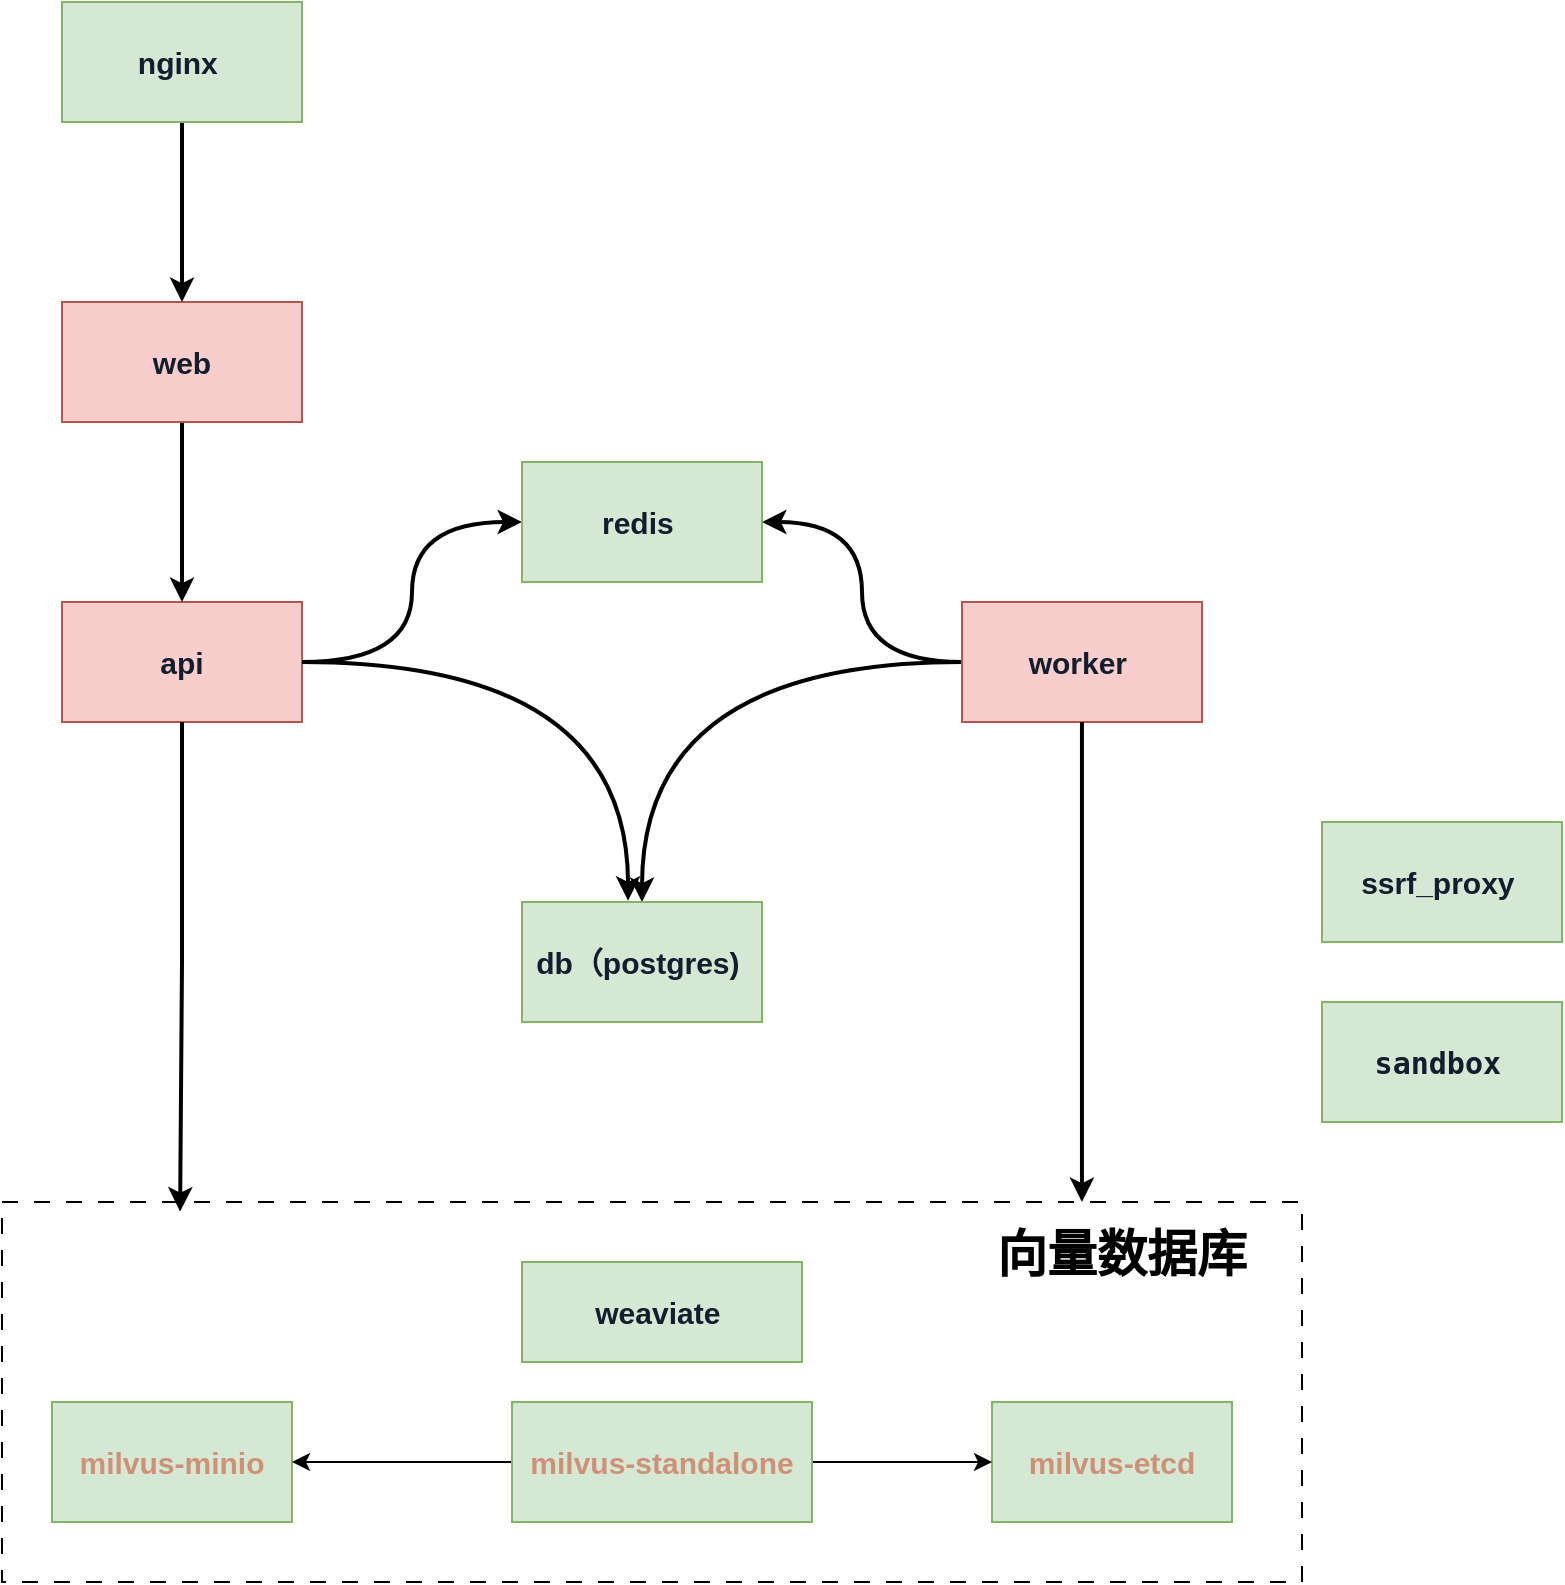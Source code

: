 <mxfile version="26.0.16">
  <diagram name="部署图" id="ckwd7PbONQP2WXn0G9DW">
    <mxGraphModel dx="1134" dy="600" grid="1" gridSize="10" guides="1" tooltips="1" connect="1" arrows="1" fold="1" page="1" pageScale="1" pageWidth="827" pageHeight="1169" math="0" shadow="0">
      <root>
        <mxCell id="0" />
        <mxCell id="1" parent="0" />
        <mxCell id="HRHbyh5pS_ueCrwvyL01-2" value="" style="rounded=0;whiteSpace=wrap;html=1;fillColor=none;dashed=1;dashPattern=8 8;fontStyle=1" vertex="1" parent="1">
          <mxGeometry x="24" y="660" width="650" height="190" as="geometry" />
        </mxCell>
        <mxCell id="poh_Y1PGnXqLrGlGe4Tp-27" style="edgeStyle=orthogonalEdgeStyle;curved=1;rounded=0;orthogonalLoop=1;jettySize=auto;html=1;entryX=0;entryY=0.5;entryDx=0;entryDy=0;strokeWidth=2;fontStyle=1" parent="1" source="poh_Y1PGnXqLrGlGe4Tp-1" target="poh_Y1PGnXqLrGlGe4Tp-6" edge="1">
          <mxGeometry relative="1" as="geometry" />
        </mxCell>
        <mxCell id="poh_Y1PGnXqLrGlGe4Tp-1" value="&lt;span style=&quot;color: rgb(20, 29, 46); text-align: start; white-space-collapse: preserve;&quot;&gt;api&lt;/span&gt;" style="rounded=0;whiteSpace=wrap;html=1;fontSize=15;fontFamily=Helvetica;labelBackgroundColor=none;fillColor=#f8cecc;strokeColor=#b85450;fontStyle=1" parent="1" vertex="1">
          <mxGeometry x="54" y="360" width="120" height="60" as="geometry" />
        </mxCell>
        <mxCell id="poh_Y1PGnXqLrGlGe4Tp-28" style="edgeStyle=orthogonalEdgeStyle;curved=1;rounded=0;orthogonalLoop=1;jettySize=auto;html=1;entryX=1;entryY=0.5;entryDx=0;entryDy=0;strokeWidth=2;fontStyle=1" parent="1" source="poh_Y1PGnXqLrGlGe4Tp-2" target="poh_Y1PGnXqLrGlGe4Tp-6" edge="1">
          <mxGeometry relative="1" as="geometry" />
        </mxCell>
        <mxCell id="poh_Y1PGnXqLrGlGe4Tp-30" style="edgeStyle=orthogonalEdgeStyle;curved=1;rounded=0;orthogonalLoop=1;jettySize=auto;html=1;entryX=0.5;entryY=0;entryDx=0;entryDy=0;strokeWidth=2;fontStyle=1" parent="1" source="poh_Y1PGnXqLrGlGe4Tp-2" target="poh_Y1PGnXqLrGlGe4Tp-5" edge="1">
          <mxGeometry relative="1" as="geometry" />
        </mxCell>
        <mxCell id="poh_Y1PGnXqLrGlGe4Tp-2" value="&lt;span style=&quot;color: rgb(20, 29, 46); text-align: start; white-space-collapse: preserve;&quot;&gt;worker &lt;/span&gt;" style="rounded=0;whiteSpace=wrap;html=1;fontSize=15;fontFamily=Helvetica;labelBackgroundColor=none;fillColor=#f8cecc;strokeColor=#b85450;fontStyle=1" parent="1" vertex="1">
          <mxGeometry x="504" y="360" width="120" height="60" as="geometry" />
        </mxCell>
        <mxCell id="poh_Y1PGnXqLrGlGe4Tp-20" style="edgeStyle=orthogonalEdgeStyle;curved=1;rounded=0;orthogonalLoop=1;jettySize=auto;html=1;strokeWidth=2;fontStyle=1" parent="1" source="poh_Y1PGnXqLrGlGe4Tp-3" target="poh_Y1PGnXqLrGlGe4Tp-1" edge="1">
          <mxGeometry relative="1" as="geometry" />
        </mxCell>
        <mxCell id="poh_Y1PGnXqLrGlGe4Tp-3" value="&lt;span style=&quot;color: rgb(20, 29, 46); text-align: start; white-space-collapse: preserve;&quot;&gt;web&lt;/span&gt;" style="rounded=0;whiteSpace=wrap;html=1;fontSize=15;fontFamily=Helvetica;labelBackgroundColor=none;fillColor=#f8cecc;strokeColor=#b85450;fontStyle=1" parent="1" vertex="1">
          <mxGeometry x="54" y="210" width="120" height="60" as="geometry" />
        </mxCell>
        <mxCell id="poh_Y1PGnXqLrGlGe4Tp-4" value="&lt;span style=&quot;color: rgb(20, 29, 46); text-align: start; white-space-collapse: preserve;&quot;&gt;weaviate &lt;/span&gt;" style="rounded=0;whiteSpace=wrap;html=1;fillColor=#d5e8d4;strokeColor=#82b366;fontSize=15;fontFamily=Helvetica;labelBackgroundColor=none;fontStyle=1" parent="1" vertex="1">
          <mxGeometry x="284" y="690" width="140" height="50" as="geometry" />
        </mxCell>
        <mxCell id="poh_Y1PGnXqLrGlGe4Tp-5" value="&lt;p&gt;&lt;span style=&quot;color: rgb(20, 29, 46); text-align: start; white-space-collapse: preserve;&quot;&gt;&lt;font&gt;db（postgres) &lt;/font&gt;&lt;/span&gt;&lt;/p&gt;" style="rounded=0;whiteSpace=wrap;html=1;fillColor=#d5e8d4;strokeColor=#82b366;fontSize=15;fontFamily=Helvetica;labelBackgroundColor=none;fontStyle=1" parent="1" vertex="1">
          <mxGeometry x="284" y="510" width="120" height="60" as="geometry" />
        </mxCell>
        <mxCell id="poh_Y1PGnXqLrGlGe4Tp-6" value="&lt;span style=&quot;color: rgb(20, 29, 46); text-align: start; white-space-collapse: preserve;&quot;&gt;redis &lt;/span&gt;" style="rounded=0;whiteSpace=wrap;html=1;fillColor=#d5e8d4;strokeColor=#82b366;fontSize=15;fontFamily=Helvetica;labelBackgroundColor=none;fontStyle=1" parent="1" vertex="1">
          <mxGeometry x="284" y="290" width="120" height="60" as="geometry" />
        </mxCell>
        <mxCell id="poh_Y1PGnXqLrGlGe4Tp-19" style="edgeStyle=orthogonalEdgeStyle;rounded=0;orthogonalLoop=1;jettySize=auto;html=1;entryX=0.5;entryY=0;entryDx=0;entryDy=0;fontSize=15;fontFamily=Helvetica;labelBackgroundColor=none;strokeWidth=2;fontStyle=1" parent="1" source="poh_Y1PGnXqLrGlGe4Tp-7" target="poh_Y1PGnXqLrGlGe4Tp-3" edge="1">
          <mxGeometry relative="1" as="geometry" />
        </mxCell>
        <mxCell id="poh_Y1PGnXqLrGlGe4Tp-7" value="&lt;span style=&quot;color: rgb(20, 29, 46); text-align: start; white-space-collapse: preserve;&quot;&gt;nginx &lt;/span&gt;" style="rounded=0;whiteSpace=wrap;html=1;fillColor=#d5e8d4;strokeColor=#82b366;fontSize=15;fontFamily=Helvetica;labelBackgroundColor=none;fontStyle=1" parent="1" vertex="1">
          <mxGeometry x="54" y="60" width="120" height="60" as="geometry" />
        </mxCell>
        <mxCell id="poh_Y1PGnXqLrGlGe4Tp-8" value="&lt;span style=&quot;color: rgb(20, 29, 46); text-align: start; white-space-collapse: preserve;&quot;&gt;ssrf_proxy &lt;/span&gt;" style="rounded=0;whiteSpace=wrap;html=1;fillColor=#d5e8d4;strokeColor=#82b366;fontSize=15;fontFamily=Helvetica;labelBackgroundColor=none;fontStyle=1" parent="1" vertex="1">
          <mxGeometry x="684" y="470" width="120" height="60" as="geometry" />
        </mxCell>
        <mxCell id="poh_Y1PGnXqLrGlGe4Tp-9" value="&lt;code style=&quot;--tw-border-spacing-x: 0; --tw-border-spacing-y: 0; --tw-translate-x: 0; --tw-translate-y: 0; --tw-rotate: 0; --tw-skew-x: 0; --tw-skew-y: 0; --tw-scale-x: 1; --tw-scale-y: 1; --tw-pan-x: ; --tw-pan-y: ; --tw-pinch-zoom: ; --tw-scroll-snap-strictness: proximity; --tw-gradient-from-position: ; --tw-gradient-via-position: ; --tw-gradient-to-position: ; --tw-ordinal: ; --tw-slashed-zero: ; --tw-numeric-figure: ; --tw-numeric-spacing: ; --tw-numeric-fraction: ; --tw-ring-inset: inset; --tw-ring-offset-width: 0px; --tw-ring-offset-color: #fff; --tw-ring-color: rgb(var(--tint-7)); --tw-ring-offset-shadow: var(--tw-ring-inset) 0 0 0 var(--tw-ring-offset-width) var(--tw-ring-offset-color); --tw-ring-shadow: var(--tw-ring-inset) 0 0 0 calc(1px + var(--tw-ring-offset-width)) var(--tw-ring-color); --tw-shadow: 0 0 #0000; --tw-shadow-colored: 0 0 #0000; --tw-blur: ; --tw-brightness: ; --tw-contrast: ; --tw-grayscale: ; --tw-hue-rotate: ; --tw-invert: ; --tw-saturate: ; --tw-sepia: ; --tw-drop-shadow: ; --tw-backdrop-blur: ; --tw-backdrop-brightness: ; --tw-backdrop-contrast: ; --tw-backdrop-grayscale: ; --tw-backdrop-hue-rotate: ; --tw-backdrop-invert: ; --tw-backdrop-opacity: ; --tw-backdrop-saturate: ; --tw-backdrop-sepia: ; --tw-contain-size: ; --tw-contain-layout: ; --tw-contain-paint: ; --tw-contain-style: ; box-sizing: border-box; border: 0px solid rgb(229, 231, 235); font-feature-settings: normal; font-variation-settings: normal; -webkit-font-smoothing: auto; min-width: 1.625rem; align-items: center; justify-content: center; border-radius: 0.25rem; padding: 1px 0.375rem; line-height: max(1.2em, 1.25rem); box-shadow: var(--tw-ring-offset-shadow),var(--tw-ring-shadow),var(--tw-shadow,0 0 #0000); color: rgb(20, 29, 46); text-align: start; white-space-collapse: preserve;&quot; class=&quot;py-[1px] px-1.5 min-w-[1.625rem] justify-center items-center ring-1 ring-inset ring-tint bg-tint rounded text-[.875em] leading-[calc(max(1.20em,1.25rem))]&quot;&gt;sandbox&lt;/code&gt;&lt;span style=&quot;color: rgb(20, 29, 46); text-align: start; white-space-collapse: preserve;&quot;&gt; &lt;/span&gt;" style="rounded=0;whiteSpace=wrap;html=1;fillColor=#d5e8d4;strokeColor=#82b366;fontSize=15;fontFamily=Helvetica;labelBackgroundColor=none;fontStyle=1" parent="1" vertex="1">
          <mxGeometry x="684" y="560" width="120" height="60" as="geometry" />
        </mxCell>
        <mxCell id="poh_Y1PGnXqLrGlGe4Tp-11" value="&lt;div style=&quot;color: rgb(212, 212, 212); line-height: 19px; white-space: pre;&quot;&gt;&lt;span style=&quot;color: #ce9178;&quot;&gt;milvus-etcd&lt;/span&gt;&lt;/div&gt;" style="rounded=0;whiteSpace=wrap;html=1;fillColor=#d5e8d4;strokeColor=#82b366;fontSize=15;fontFamily=Helvetica;labelBackgroundColor=none;fontStyle=1" parent="1" vertex="1">
          <mxGeometry x="519" y="760" width="120" height="60" as="geometry" />
        </mxCell>
        <mxCell id="poh_Y1PGnXqLrGlGe4Tp-12" value="&lt;div style=&quot;color: rgb(212, 212, 212); line-height: 19px; white-space: pre;&quot;&gt;&lt;div style=&quot;line-height: 19px;&quot;&gt;&lt;span style=&quot;color: #ce9178;&quot;&gt;milvus-minio&lt;/span&gt;&lt;/div&gt;&lt;/div&gt;" style="rounded=0;whiteSpace=wrap;html=1;fillColor=#d5e8d4;strokeColor=#82b366;fontSize=15;fontFamily=Helvetica;labelBackgroundColor=none;fontStyle=1" parent="1" vertex="1">
          <mxGeometry x="49" y="760" width="120" height="60" as="geometry" />
        </mxCell>
        <mxCell id="poh_Y1PGnXqLrGlGe4Tp-31" style="edgeStyle=orthogonalEdgeStyle;curved=1;rounded=0;orthogonalLoop=1;jettySize=auto;html=1;fontStyle=1" parent="1" source="poh_Y1PGnXqLrGlGe4Tp-15" target="poh_Y1PGnXqLrGlGe4Tp-11" edge="1">
          <mxGeometry relative="1" as="geometry" />
        </mxCell>
        <mxCell id="HRHbyh5pS_ueCrwvyL01-1" style="edgeStyle=orthogonalEdgeStyle;rounded=0;orthogonalLoop=1;jettySize=auto;html=1;exitX=0;exitY=0.5;exitDx=0;exitDy=0;entryX=1;entryY=0.5;entryDx=0;entryDy=0;fontStyle=1" edge="1" parent="1" source="poh_Y1PGnXqLrGlGe4Tp-15" target="poh_Y1PGnXqLrGlGe4Tp-12">
          <mxGeometry relative="1" as="geometry" />
        </mxCell>
        <mxCell id="poh_Y1PGnXqLrGlGe4Tp-15" value="&lt;div style=&quot;color: rgb(212, 212, 212); line-height: 19px; white-space: pre;&quot;&gt;&lt;div style=&quot;line-height: 19px;&quot;&gt;&lt;div style=&quot;line-height: 19px;&quot;&gt;&lt;span style=&quot;color: #ce9178;&quot;&gt;milvus-standalone&lt;/span&gt;&lt;/div&gt;&lt;/div&gt;&lt;/div&gt;" style="rounded=0;whiteSpace=wrap;html=1;fillColor=#d5e8d4;strokeColor=#82b366;fontSize=15;fontFamily=Helvetica;labelBackgroundColor=none;fontStyle=1" parent="1" vertex="1">
          <mxGeometry x="279" y="760" width="150" height="60" as="geometry" />
        </mxCell>
        <mxCell id="poh_Y1PGnXqLrGlGe4Tp-29" style="edgeStyle=orthogonalEdgeStyle;curved=1;rounded=0;orthogonalLoop=1;jettySize=auto;html=1;entryX=0.442;entryY=-0.011;entryDx=0;entryDy=0;entryPerimeter=0;strokeWidth=2;fontStyle=1" parent="1" source="poh_Y1PGnXqLrGlGe4Tp-1" target="poh_Y1PGnXqLrGlGe4Tp-5" edge="1">
          <mxGeometry relative="1" as="geometry" />
        </mxCell>
        <mxCell id="HRHbyh5pS_ueCrwvyL01-3" value="向量数据库" style="text;html=1;align=center;verticalAlign=middle;whiteSpace=wrap;rounded=0;fontSize=25;fontStyle=1" vertex="1" parent="1">
          <mxGeometry x="514" y="670" width="140" height="30" as="geometry" />
        </mxCell>
        <mxCell id="HRHbyh5pS_ueCrwvyL01-8" style="edgeStyle=orthogonalEdgeStyle;curved=1;rounded=0;orthogonalLoop=1;jettySize=auto;html=1;entryX=0.357;entryY=-0.333;entryDx=0;entryDy=0;entryPerimeter=0;strokeWidth=2;fontStyle=1" edge="1" parent="1" source="poh_Y1PGnXqLrGlGe4Tp-2" target="HRHbyh5pS_ueCrwvyL01-3">
          <mxGeometry relative="1" as="geometry" />
        </mxCell>
        <mxCell id="HRHbyh5pS_ueCrwvyL01-9" style="edgeStyle=orthogonalEdgeStyle;rounded=0;orthogonalLoop=1;jettySize=auto;html=1;entryX=0.137;entryY=0.025;entryDx=0;entryDy=0;entryPerimeter=0;strokeWidth=2;fontStyle=1" edge="1" parent="1" source="poh_Y1PGnXqLrGlGe4Tp-1" target="HRHbyh5pS_ueCrwvyL01-2">
          <mxGeometry relative="1" as="geometry" />
        </mxCell>
      </root>
    </mxGraphModel>
  </diagram>
</mxfile>
